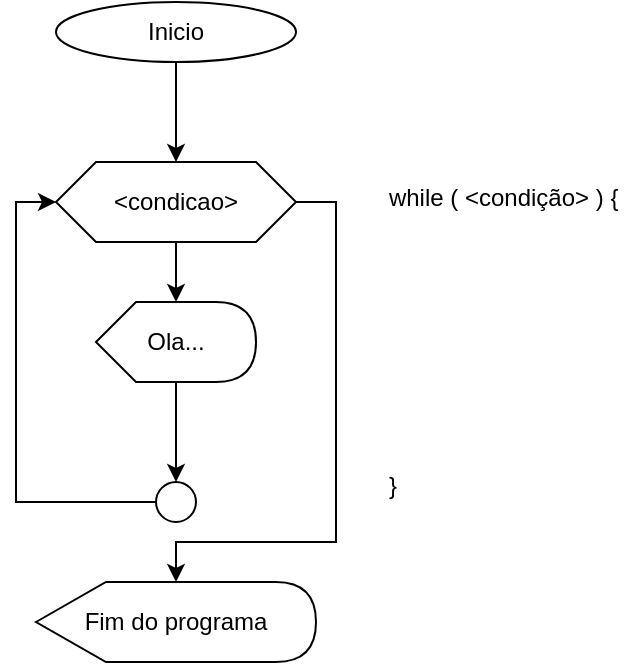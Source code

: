 <mxfile version="17.4.3" type="device"><diagram id="2daShuPzfdhoGaIZV2Ap" name="Page-1"><mxGraphModel dx="447" dy="234" grid="1" gridSize="10" guides="1" tooltips="1" connect="1" arrows="1" fold="1" page="1" pageScale="1" pageWidth="827" pageHeight="1169" math="0" shadow="0"><root><mxCell id="0"/><mxCell id="1" parent="0"/><mxCell id="Matx1LBmPTY4LU5pD4A4-15" value="" style="edgeStyle=orthogonalEdgeStyle;rounded=0;orthogonalLoop=1;jettySize=auto;html=1;" edge="1" parent="1" source="Matx1LBmPTY4LU5pD4A4-1" target="Matx1LBmPTY4LU5pD4A4-10"><mxGeometry relative="1" as="geometry"/></mxCell><mxCell id="Matx1LBmPTY4LU5pD4A4-1" value="Inicio" style="ellipse;whiteSpace=wrap;html=1;" vertex="1" parent="1"><mxGeometry x="320" y="70" width="120" height="30" as="geometry"/></mxCell><mxCell id="Matx1LBmPTY4LU5pD4A4-13" style="edgeStyle=orthogonalEdgeStyle;rounded=0;orthogonalLoop=1;jettySize=auto;html=1;" edge="1" parent="1" source="Matx1LBmPTY4LU5pD4A4-2" target="Matx1LBmPTY4LU5pD4A4-12"><mxGeometry relative="1" as="geometry"/></mxCell><mxCell id="Matx1LBmPTY4LU5pD4A4-2" value="Ola..." style="shape=display;whiteSpace=wrap;html=1;" vertex="1" parent="1"><mxGeometry x="340" y="220" width="80" height="40" as="geometry"/></mxCell><mxCell id="Matx1LBmPTY4LU5pD4A4-11" style="edgeStyle=orthogonalEdgeStyle;rounded=0;orthogonalLoop=1;jettySize=auto;html=1;" edge="1" parent="1" source="Matx1LBmPTY4LU5pD4A4-10" target="Matx1LBmPTY4LU5pD4A4-2"><mxGeometry relative="1" as="geometry"/></mxCell><mxCell id="Matx1LBmPTY4LU5pD4A4-18" style="edgeStyle=orthogonalEdgeStyle;rounded=0;orthogonalLoop=1;jettySize=auto;html=1;" edge="1" parent="1" source="Matx1LBmPTY4LU5pD4A4-10" target="Matx1LBmPTY4LU5pD4A4-17"><mxGeometry relative="1" as="geometry"><Array as="points"><mxPoint x="460" y="170"/><mxPoint x="460" y="340"/><mxPoint x="380" y="340"/></Array></mxGeometry></mxCell><mxCell id="Matx1LBmPTY4LU5pD4A4-10" value="&amp;lt;condicao&amp;gt;" style="shape=hexagon;perimeter=hexagonPerimeter2;whiteSpace=wrap;html=1;fixedSize=1;" vertex="1" parent="1"><mxGeometry x="320" y="150" width="120" height="40" as="geometry"/></mxCell><mxCell id="Matx1LBmPTY4LU5pD4A4-14" style="edgeStyle=orthogonalEdgeStyle;rounded=0;orthogonalLoop=1;jettySize=auto;html=1;entryX=0;entryY=0.5;entryDx=0;entryDy=0;" edge="1" parent="1" source="Matx1LBmPTY4LU5pD4A4-12" target="Matx1LBmPTY4LU5pD4A4-10"><mxGeometry relative="1" as="geometry"><Array as="points"><mxPoint x="300" y="320"/><mxPoint x="300" y="170"/></Array></mxGeometry></mxCell><mxCell id="Matx1LBmPTY4LU5pD4A4-12" value="" style="ellipse;whiteSpace=wrap;html=1;aspect=fixed;" vertex="1" parent="1"><mxGeometry x="370" y="310" width="20" height="20" as="geometry"/></mxCell><mxCell id="Matx1LBmPTY4LU5pD4A4-16" value="while ( &amp;lt;condição&amp;gt; ) {&amp;nbsp;&lt;br&gt;&lt;br&gt;&lt;br&gt;&lt;br&gt;&lt;br&gt;&lt;br&gt;&lt;br&gt;&lt;br&gt;&lt;br&gt;&lt;br&gt;&lt;div style=&quot;text-align: left&quot;&gt;&lt;span&gt;}&amp;nbsp;&lt;/span&gt;&lt;/div&gt;" style="text;html=1;align=center;verticalAlign=middle;resizable=0;points=[];autosize=1;strokeColor=none;fillColor=none;" vertex="1" parent="1"><mxGeometry x="480" y="160" width="130" height="160" as="geometry"/></mxCell><mxCell id="Matx1LBmPTY4LU5pD4A4-17" value="Fim do programa" style="shape=display;whiteSpace=wrap;html=1;" vertex="1" parent="1"><mxGeometry x="310" y="360" width="140" height="40" as="geometry"/></mxCell></root></mxGraphModel></diagram></mxfile>